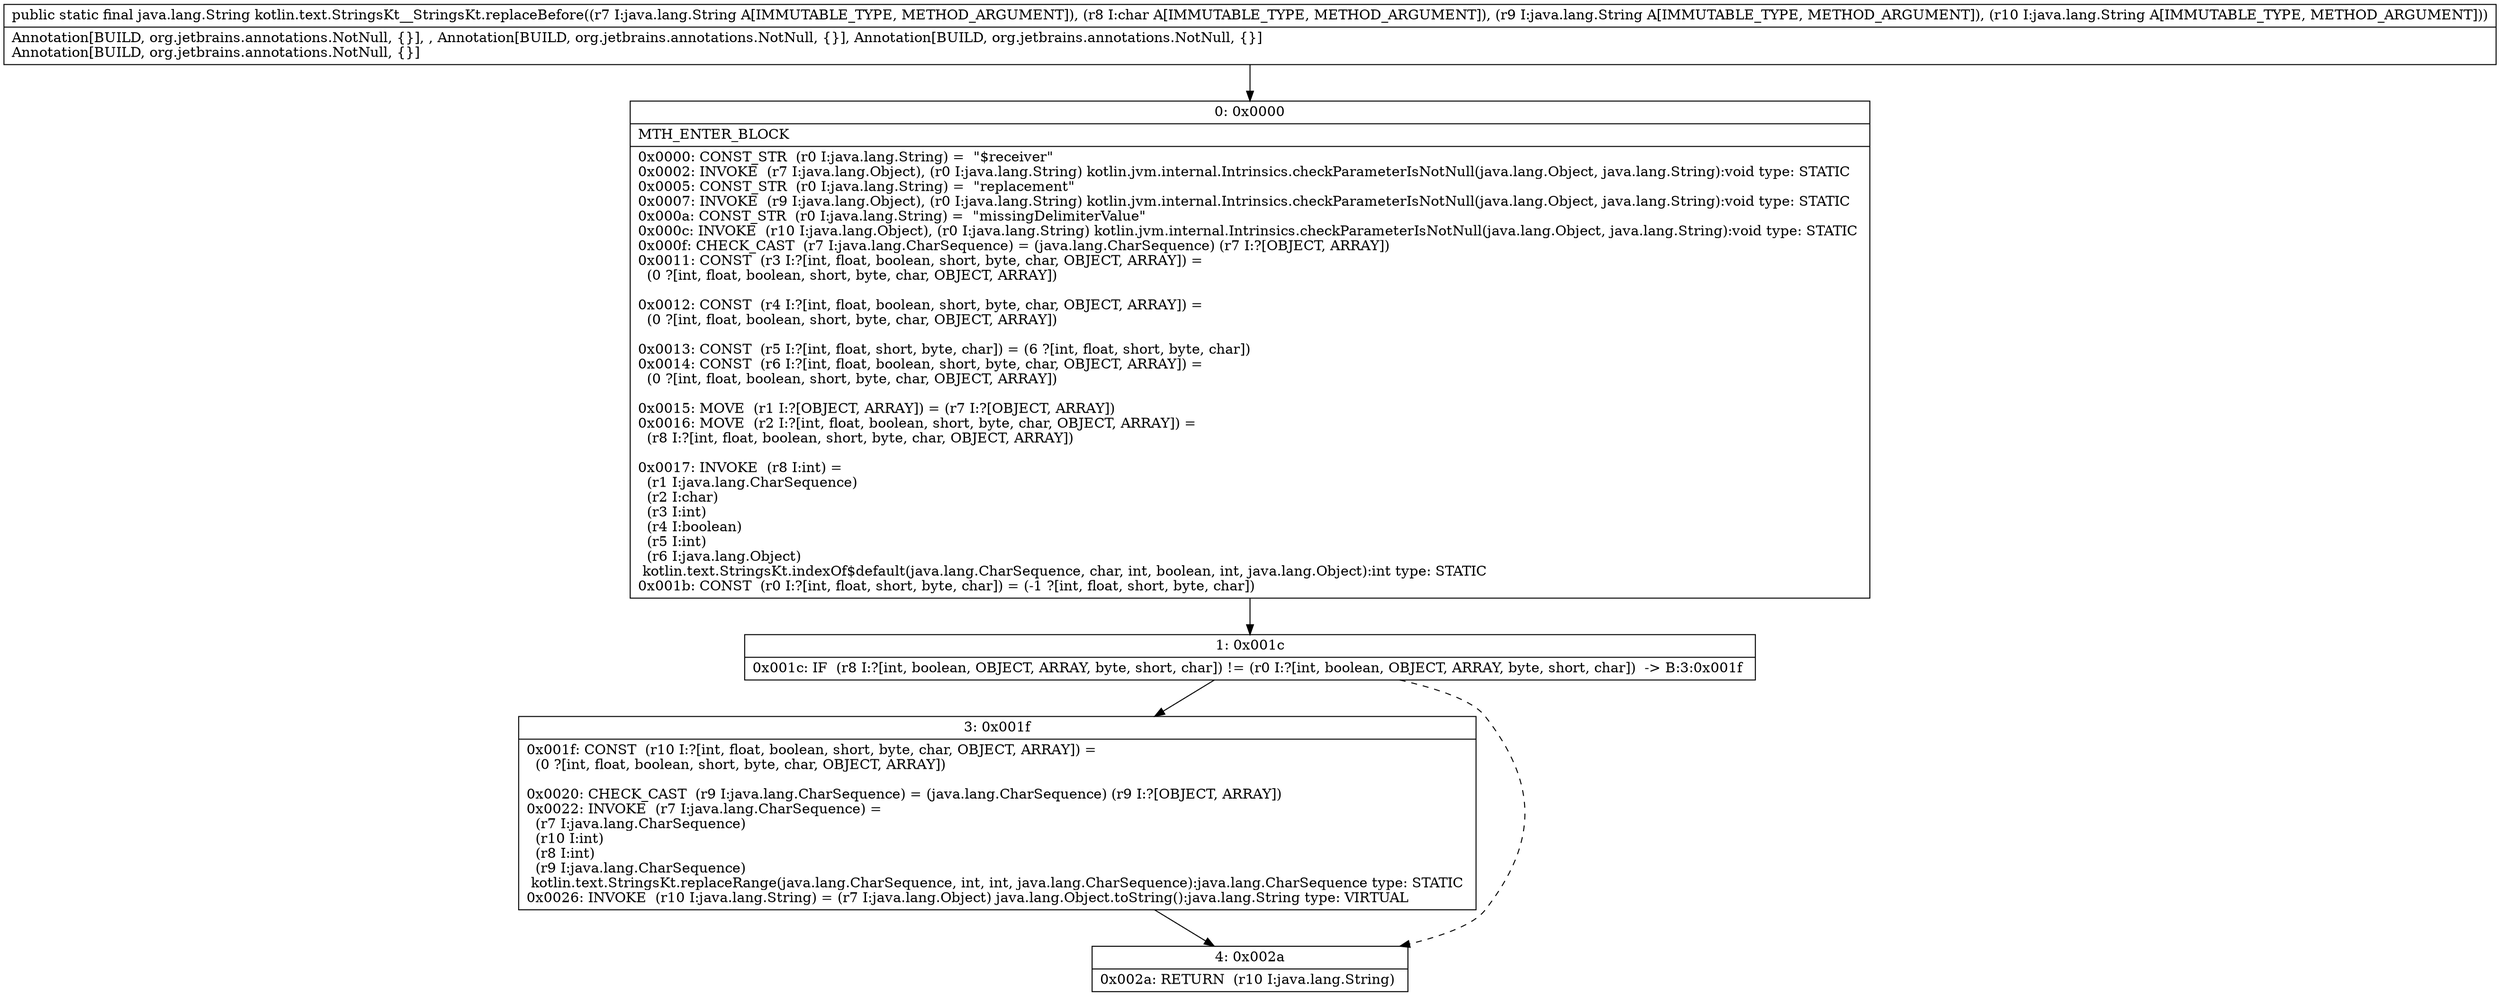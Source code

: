 digraph "CFG forkotlin.text.StringsKt__StringsKt.replaceBefore(Ljava\/lang\/String;CLjava\/lang\/String;Ljava\/lang\/String;)Ljava\/lang\/String;" {
Node_0 [shape=record,label="{0\:\ 0x0000|MTH_ENTER_BLOCK\l|0x0000: CONST_STR  (r0 I:java.lang.String) =  \"$receiver\" \l0x0002: INVOKE  (r7 I:java.lang.Object), (r0 I:java.lang.String) kotlin.jvm.internal.Intrinsics.checkParameterIsNotNull(java.lang.Object, java.lang.String):void type: STATIC \l0x0005: CONST_STR  (r0 I:java.lang.String) =  \"replacement\" \l0x0007: INVOKE  (r9 I:java.lang.Object), (r0 I:java.lang.String) kotlin.jvm.internal.Intrinsics.checkParameterIsNotNull(java.lang.Object, java.lang.String):void type: STATIC \l0x000a: CONST_STR  (r0 I:java.lang.String) =  \"missingDelimiterValue\" \l0x000c: INVOKE  (r10 I:java.lang.Object), (r0 I:java.lang.String) kotlin.jvm.internal.Intrinsics.checkParameterIsNotNull(java.lang.Object, java.lang.String):void type: STATIC \l0x000f: CHECK_CAST  (r7 I:java.lang.CharSequence) = (java.lang.CharSequence) (r7 I:?[OBJECT, ARRAY]) \l0x0011: CONST  (r3 I:?[int, float, boolean, short, byte, char, OBJECT, ARRAY]) = \l  (0 ?[int, float, boolean, short, byte, char, OBJECT, ARRAY])\l \l0x0012: CONST  (r4 I:?[int, float, boolean, short, byte, char, OBJECT, ARRAY]) = \l  (0 ?[int, float, boolean, short, byte, char, OBJECT, ARRAY])\l \l0x0013: CONST  (r5 I:?[int, float, short, byte, char]) = (6 ?[int, float, short, byte, char]) \l0x0014: CONST  (r6 I:?[int, float, boolean, short, byte, char, OBJECT, ARRAY]) = \l  (0 ?[int, float, boolean, short, byte, char, OBJECT, ARRAY])\l \l0x0015: MOVE  (r1 I:?[OBJECT, ARRAY]) = (r7 I:?[OBJECT, ARRAY]) \l0x0016: MOVE  (r2 I:?[int, float, boolean, short, byte, char, OBJECT, ARRAY]) = \l  (r8 I:?[int, float, boolean, short, byte, char, OBJECT, ARRAY])\l \l0x0017: INVOKE  (r8 I:int) = \l  (r1 I:java.lang.CharSequence)\l  (r2 I:char)\l  (r3 I:int)\l  (r4 I:boolean)\l  (r5 I:int)\l  (r6 I:java.lang.Object)\l kotlin.text.StringsKt.indexOf$default(java.lang.CharSequence, char, int, boolean, int, java.lang.Object):int type: STATIC \l0x001b: CONST  (r0 I:?[int, float, short, byte, char]) = (\-1 ?[int, float, short, byte, char]) \l}"];
Node_1 [shape=record,label="{1\:\ 0x001c|0x001c: IF  (r8 I:?[int, boolean, OBJECT, ARRAY, byte, short, char]) != (r0 I:?[int, boolean, OBJECT, ARRAY, byte, short, char])  \-\> B:3:0x001f \l}"];
Node_3 [shape=record,label="{3\:\ 0x001f|0x001f: CONST  (r10 I:?[int, float, boolean, short, byte, char, OBJECT, ARRAY]) = \l  (0 ?[int, float, boolean, short, byte, char, OBJECT, ARRAY])\l \l0x0020: CHECK_CAST  (r9 I:java.lang.CharSequence) = (java.lang.CharSequence) (r9 I:?[OBJECT, ARRAY]) \l0x0022: INVOKE  (r7 I:java.lang.CharSequence) = \l  (r7 I:java.lang.CharSequence)\l  (r10 I:int)\l  (r8 I:int)\l  (r9 I:java.lang.CharSequence)\l kotlin.text.StringsKt.replaceRange(java.lang.CharSequence, int, int, java.lang.CharSequence):java.lang.CharSequence type: STATIC \l0x0026: INVOKE  (r10 I:java.lang.String) = (r7 I:java.lang.Object) java.lang.Object.toString():java.lang.String type: VIRTUAL \l}"];
Node_4 [shape=record,label="{4\:\ 0x002a|0x002a: RETURN  (r10 I:java.lang.String) \l}"];
MethodNode[shape=record,label="{public static final java.lang.String kotlin.text.StringsKt__StringsKt.replaceBefore((r7 I:java.lang.String A[IMMUTABLE_TYPE, METHOD_ARGUMENT]), (r8 I:char A[IMMUTABLE_TYPE, METHOD_ARGUMENT]), (r9 I:java.lang.String A[IMMUTABLE_TYPE, METHOD_ARGUMENT]), (r10 I:java.lang.String A[IMMUTABLE_TYPE, METHOD_ARGUMENT]))  | Annotation[BUILD, org.jetbrains.annotations.NotNull, \{\}], , Annotation[BUILD, org.jetbrains.annotations.NotNull, \{\}], Annotation[BUILD, org.jetbrains.annotations.NotNull, \{\}]\lAnnotation[BUILD, org.jetbrains.annotations.NotNull, \{\}]\l}"];
MethodNode -> Node_0;
Node_0 -> Node_1;
Node_1 -> Node_3;
Node_1 -> Node_4[style=dashed];
Node_3 -> Node_4;
}

